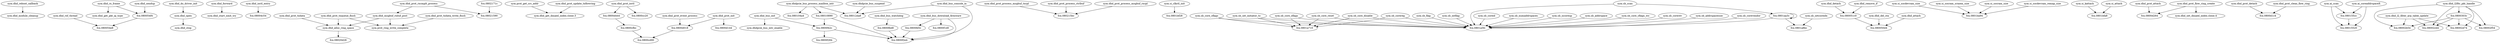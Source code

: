 digraph code {
  "0x08004914" [label="sym.dhd_reboot_callback"];
  "0x08004914" -> "0x080048d8";
  "0x080048d8" [label="sym.dhd_module_cleanup"];
  "0x08005640" [label="sym.dhd_rxf_thread"];
  "0x08005640" -> "0x080054e8";
  "0x080054e8" [label="fcn.080054e8"];
  "0x08008a68" [label="sym.dhd_open"];
  "0x08008a68" -> "0x080057bc";
  "0x080057bc" [label="sym.dhd_stop"];
  "0x080209a0" [label="sym.dhd_forward"];
  "0x080209a0" -> "0x08020558";
  "0x08020558" [label="sym.dhd_start_xmit_try"];
  "0x08009e20" [label="sym.dhd_ioctl_entry"];
  "0x08009e20" -> "0x08004c54";
  "0x08004c54" [label="fcn.08004c54"];
  "0x0802116c" [label="sym.dhd_alloc_ring_space"];
  "0x0802116c" -> "0x08020d28";
  "0x08020d28" [label="fcn.08020d28"];
  "0x0800ca20" [label="sym.prot_get_src_addr"];
  "0x0800ca20" -> "0x0800c8d0";
  "0x0800c8d0" [label="sym.dhd_get_dmaed_index.clone.3"];
  "0x0800d044" [label="sym.dhd_prot_event_process"];
  "0x0800d044" -> "0x0800d018";
  "0x0800d018" [label="fcn.0800d018"];
  "0x080212c0" [label="sym.dhd_msgbuf_rxbuf_post"];
  "0x080212c0" -> "0x0802116c";
  "0x0802116c" [label="sym.dhd_alloc_ring_space"];
  "0x080212c0" -> "0x08021230";
  "0x08021230" [label="sym.prot_ring_write_complete"];
  "0x0802187c" [label="sym.dhd_prot_rxcmplt_process"];
  "0x0802187c" -> "0x08021590";
  "0x08021590" [label="fcn.08021590"];
  "0x0802187c" -> "0x080212c0";
  "0x080212c0" [label="sym.dhd_msgbuf_rxbuf_post"];
  "0x08013004" [label="sym.dhdpcie_bus_process_mailbox_intr"];
  "0x08013004" -> "0x080104a4";
  "0x080104a4" [label="fcn.080104a4"];
  "0x08013004" -> "0x08012da8";
  "0x08012da8" [label="fcn.08012da8"];
  "0x08013004" -> "0x08010890";
  "0x08010890" [label="fcn.08010890"];
  "0x08021cb4" [label="sym.dhd_prot_process_msgbuf_txcpl"];
  "0x08021cb4" -> "0x080215bc";
  "0x080215bc" [label="fcn.080215bc"];
  "0x0801d30c" [label="sym.si_clkctl_init"];
  "0x0801d30c" -> "0x0801bf28";
  "0x0801bf28" [label="fcn.0801bf28"];
  "0x0801b72c" [label="sym.sb_core_reset"];
  "0x0801b72c" -> "0x0801a710";
  "0x0801a710" [label="fcn.0801a710"];
  "0x0801b72c" -> "0x0801a5fc";
  "0x0801a5fc" [label="fcn.0801a5fc"];
  "0x0801ac60" [label="sym.sb_core_cflags_wo"];
  "0x0801ac60" -> "0x0801a5fc";
  "0x0801a5fc" [label="fcn.0801a5fc"];
  "0x0802217c" [label="sym.dhd_prot_txdata"];
  "0x0802217c" -> "0x0802116c";
  "0x0802116c" [label="sym.dhd_alloc_ring_space"];
  "0x08014004" [label="sym.dhd_bus_init"];
  "0x08014004" -> "0x0800f42c";
  "0x0800f42c" [label="fcn.0800f42c"];
  "0x08014004" -> "0x08011710";
  "0x08011710" [label="sym.dhdpcie_bus_intr_enable"];
  "0x08007f8c" [label="sym.dhd_detach"];
  "0x08007f8c" -> "0x080051c0";
  "0x080051c0" [label="fcn.080051c0"];
  "0x0801e1f4" [label="sym.si_socdevram_size"];
  "0x0801e1f4" -> "0x0801ba94";
  "0x0801ba94" [label="fcn.0801ba94"];
  "0x0802213c" [label="sym.dhd_prot_txdata_write_flush"];
  "0x0802213c" -> "0x08021230";
  "0x08021230" [label="sym.prot_ring_write_complete"];
  "0x0801e9cc" [label="sym.si_socram_srmem_size"];
  "0x0801e9cc" -> "0x0801ba94";
  "0x0801ba94" [label="fcn.0801ba94"];
  "0x08021d50" [label="sym.dhd_prot_process_ctrlbuf"];
  "0x08021d50" -> "0x080215bc";
  "0x080215bc" [label="fcn.080215bc"];
  "0x0801c734" [label="sym.si_kattach"];
  "0x0801c734" -> "0x0801bfa8";
  "0x0801bfa8" [label="fcn.0801bfa8"];
  "0x0801aa18" [label="sym.sb_corerev"];
  "0x0801aa18" -> "0x0801a5fc";
  "0x0801a5fc" [label="fcn.0801a5fc"];
  "0x0801b544" [label="sym.sb_core_disable"];
  "0x0801b544" -> "0x0801a5fc";
  "0x0801a5fc" [label="fcn.0801a5fc"];
  "0x0801b544" -> "0x0801a710";
  "0x0801a710" [label="fcn.0801a710"];
  "0x0800e940" [label="sym.dhd_prot_flow_ring_create"];
  "0x0800e940" -> "0x0800d264";
  "0x0800d264" [label="fcn.0800d264"];
  "0x0800e940" -> "0x0800cb38";
  "0x0800cb38" [label="sym.dhd_set_dmaed_index.clone.4"];
  "0x0801ba3c" [label="sym.sb_addrspacesize"];
  "0x0801ba3c" -> "0x0801a5fc";
  "0x0801a5fc" [label="fcn.0801a5fc"];
  "0x0800aafc" [label="sym.dhd_rx_frame"];
  "0x0800aafc" -> "0x0800a958";
  "0x0800a958" [label="sym.dhd_get_pkt_ip_type"];
  "0x0800aafc" -> "0x080054f4";
  "0x080054f4" [label="fcn.080054f4"];
  "0x08005a40" [label="sym.dhd_del_sta"];
  "0x08005a40" -> "0x080050d4";
  "0x080050d4" [label="fcn.080050d4"];
  "0x0800d8a8" [label="sym.dhd_prot_detach"];
  "0x0800d8a8" -> "0x0800d1c4";
  "0x0800d1c4" [label="fcn.0800d1c4"];
  "0x0800da34" [label="sym.dhd_prot_attach"];
  "0x0800da34" -> "0x0800d264";
  "0x0800d264" [label="fcn.0800d264"];
  "0x08013c34" [label="sym.dhdpcie_bus_suspend"];
  "0x08013c34" -> "0x08012da8";
  "0x08012da8" [label="fcn.08012da8"];
  "0x08006eec" [label="sym.dhd_remove_if"];
  "0x08006eec" -> "0x080051c0";
  "0x080051c0" [label="fcn.080051c0"];
  "0x08012f30" [label="sym.dhd_bus_console_in"];
  "0x08012f30" -> "0x0800f2e4";
  "0x0800f2e4" [label="fcn.0800f2e4"];
  "0x08012f30" -> "0x08012da8";
  "0x08012da8" [label="fcn.08012da8"];
  "0x0801afc8" [label="sym.sb_setcoreidx"];
  "0x0801afc8" -> "0x0801a8bc";
  "0x0801a8bc" [label="fcn.0801a8bc"];
  "0x0800e17c" [label="sym.dhd_prot_ioctl"];
  "0x0800e17c" -> "0x0800cc20";
  "0x0800cc20" [label="fcn.0800cc20"];
  "0x0800e17c" -> "0x0800d444";
  "0x0800d444" [label="fcn.0800d444"];
  "0x0801aea0" [label="sym.sb_scan"];
  "0x0801aea0" -> "0x0801a5fc";
  "0x0801a5fc" [label="fcn.0801a5fc"];
  "0x0801aea0" -> "0x0801aa3c";
  "0x0801aa3c" [label="fcn.0801aa3c"];
  "0x08006774" [label="sym.dhd_sendup"];
  "0x08006774" -> "0x080054f4";
  "0x080054f4" [label="fcn.080054f4"];
  "0x0800de7c" [label="sym.dhd_prot_init"];
  "0x0800de7c" -> "0x0800d144";
  "0x0800d144" [label="fcn.0800d144"];
  "0x0800de7c" -> "0x0800d018";
  "0x0800d018" [label="fcn.0800d018"];
  "0x080156dc" [label="sym.ai_scan"];
  "0x080156dc" -> "0x08015520";
  "0x08015520" [label="fcn.08015520"];
  "0x080156dc" -> "0x080155cc";
  "0x080155cc" [label="fcn.080155cc"];
  "0x08008e58" [label="sym.dhd_attach"];
  "0x08008e58" -> "0x080050d4";
  "0x080050d4" [label="fcn.080050d4"];
  "0x0801a9fc" [label="sym.sb_corevendor"];
  "0x0801a9fc" -> "0x0801a5fc";
  "0x0801a5fc" [label="fcn.0801a5fc"];
  "0x0801aff8" [label="sym.sb_corereg"];
  "0x0801aff8" -> "0x0801a5fc";
  "0x0801a5fc" [label="fcn.0801a5fc"];
  "0x0801aff8" -> "0x0801a710";
  "0x0801a710" [label="fcn.0801a710"];
  "0x0800eb40" [label="sym.dhd_prot_clean_flow_ring"];
  "0x0800eb40" -> "0x0800d1c4";
  "0x0800d1c4" [label="fcn.0800d1c4"];
  "0x08021c18" [label="sym.dhd_prot_process_msgbuf_rxcpl"];
  "0x08021c18" -> "0x080215bc";
  "0x080215bc" [label="fcn.080215bc"];
  "0x0801ac9c" [label="sym.sb_core_cflags"];
  "0x0801ac9c" -> "0x0801a5fc";
  "0x0801a5fc" [label="fcn.0801a5fc"];
  "0x0801ac9c" -> "0x0801a710";
  "0x0801a710" [label="fcn.0801a710"];
  "0x08021df0" [label="sym.dhd_prot_txqueue_flush"];
  "0x08021df0" -> "0x0802116c";
  "0x0802116c" [label="sym.dhd_alloc_ring_space"];
  "0x08021df0" -> "0x08021230";
  "0x08021230" [label="sym.prot_ring_write_complete"];
  "0x0801e5cc" [label="sym.si_socram_size"];
  "0x0801e5cc" -> "0x0801ba94";
  "0x0801ba94" [label="fcn.0801ba94"];
  "0x0801b860" [label="sym.sb_set_initiator_to"];
  "0x0801b860" -> "0x0801a5fc";
  "0x0801a5fc" [label="fcn.0801a5fc"];
  "0x0801b860" -> "0x0801a710";
  "0x0801a710" [label="fcn.0801a710"];
  "0x0801c7e0" [label="sym.si_attach"];
  "0x0801c7e0" -> "0x0801bfa8";
  "0x0801bfa8" [label="fcn.0801bfa8"];
  "0x080045b8" [label="sym.dhd_l2_filter_arp_table_update"];
  "0x080045b8" -> "0x08002b54";
  "0x08002b54" [label="fcn.08002b54"];
  "0x080045b8" -> "0x08002cb4";
  "0x08002cb4" [label="fcn.08002cb4"];
  "0x080045b8" -> "0x08002d74";
  "0x08002d74" [label="fcn.08002d74"];
  "0x08015cf0" [label="sym.ai_coreaddrspaceX"];
  "0x08015cf0" -> "0x08015520";
  "0x08015520" [label="fcn.08015520"];
  "0x08015cf0" -> "0x080155cc";
  "0x080155cc" [label="fcn.080155cc"];
  "0x08011d5c" [label="sym.dhd_bus_download_firmware"];
  "0x08011d5c" -> "0x0800fd5c";
  "0x0800fd5c" [label="fcn.0800fd5c"];
  "0x08011d5c" -> "0x0800f2e4";
  "0x0800f2e4" [label="fcn.0800f2e4"];
  "0x08011d5c" -> "0x0800f1d0";
  "0x0800f1d0" [label="fcn.0800f1d0"];
  "0x0800e0d4" [label="sym.dhd_prot_update_txflowring"];
  "0x0800e0d4" -> "0x0800c8d0";
  "0x0800c8d0" [label="sym.dhd_get_dmaed_index.clone.3"];
  "0x0801e3a4" [label="sym.si_socdevram_remap_size"];
  "0x0801e3a4" -> "0x0801ba94";
  "0x0801ba94" [label="fcn.0801ba94"];
  "0x0801a9c0" [label="sym.sb_flag"];
  "0x0801a9c0" -> "0x0801a5fc";
  "0x0801a5fc" [label="fcn.0801a5fc"];
  "0x08011cec" [label="sym.dhd_bus_watchdog"];
  "0x08011cec" -> "0x0800fbd8";
  "0x0800fbd8" [label="fcn.0800fbd8"];
  "0x08008c04" [label="sym.dhd_do_driver_init"];
  "0x08008c04" -> "0x08008a68";
  "0x08008a68" [label="sym.dhd_open"];
  "0x0801b2c0" [label="sym.sb_intflag"];
  "0x0801b2c0" -> "0x0801a5fc";
  "0x0801a5fc" [label="fcn.0801a5fc"];
  "0x0801acf4" [label="sym.sb_core_sflags"];
  "0x0801acf4" -> "0x0801a5fc";
  "0x0801a5fc" [label="fcn.0801a5fc"];
  "0x0801acf4" -> "0x0801a710";
  "0x0801a710" [label="fcn.0801a710"];
  "0x0801a99c" [label="sym.sb_coreid"];
  "0x0801a99c" -> "0x0801a5fc";
  "0x0801a5fc" [label="fcn.0801a5fc"];
  "0x0801b380" [label="sym.sb_numaddrspaces"];
  "0x0801b380" -> "0x0801a5fc";
  "0x0801a5fc" [label="fcn.0801a5fc"];
  "0x0801ad4c" [label="sym.sb_iscoreup"];
  "0x0801ad4c" -> "0x0801a5fc";
  "0x0801a5fc" [label="fcn.0801a5fc"];
  "0x0801b3a0" [label="sym.sb_addrspace"];
  "0x0801b3a0" -> "0x0801a5fc";
  "0x0801a5fc" [label="fcn.0801a5fc"];
  "0x08003838" [label="sym.dhd_l2fltr_pkt_handle"];
  "0x08003838" -> "0x08002cb4";
  "0x08002cb4" [label="fcn.08002cb4"];
  "0x08003838" -> "0x08002d74";
  "0x08002d74" [label="fcn.08002d74"];
  "0x08003838" -> "0x0800303c";
  "0x0800303c" [label="fcn.0800303c"];
  "0x08003838" -> "0x08002b54";
  "0x08002b54" [label="fcn.08002b54"];
  "0x08003838" -> "0x08002f54";
  "0x08002f54" [label="fcn.08002f54"];
  "0x0800303c" [label="fcn.0800303c"];
  "0x0800303c" -> "0x08002cb4";
  "0x08002cb4" [label="fcn.08002cb4"];
  "0x0800303c" -> "0x08002f54";
  "0x08002f54" [label="fcn.08002f54"];
  "0x0800303c" -> "0x08002d74";
  "0x08002d74" [label="fcn.08002d74"];
  "0x0800303c" -> "0x08002b54";
  "0x08002b54" [label="fcn.08002b54"];
  "0x080054f4" [label="fcn.080054f4"];
  "0x080054f4" -> "0x080054e8";
  "0x080054e8" [label="fcn.080054e8"];
  "0x080051c0" [label="fcn.080051c0"];
  "0x080051c0" -> "0x080050d4";
  "0x080050d4" [label="fcn.080050d4"];
  "0x0800d018" [label="fcn.0800d018"];
  "0x0800d018" -> "0x0800cd90";
  "0x0800cd90" [label="fcn.0800cd90"];
  "0x0800cfbc" [label="fcn.0800cfbc"];
  "0x0800cfbc" -> "0x0800cd90";
  "0x0800cd90" [label="fcn.0800cd90"];
  "0x0800d444" [label="fcn.0800d444"];
  "0x0800d444" -> "0x0800cfbc";
  "0x0800cfbc" [label="fcn.0800cfbc"];
  "0x0800f42c" [label="fcn.0800f42c"];
  "0x0800f42c" -> "0x0800f284";
  "0x0800f284" [label="fcn.0800f284"];
  "0x0800f42c" -> "0x0800f2e4";
  "0x0800f2e4" [label="fcn.0800f2e4"];
  "0x0800fbd8" [label="fcn.0800fbd8"];
  "0x0800fbd8" -> "0x0800f2e4";
  "0x0800f2e4" [label="fcn.0800f2e4"];
  "0x0800fd5c" [label="fcn.0800fd5c"];
  "0x0800fd5c" -> "0x0800f2e4";
  "0x0800f2e4" [label="fcn.0800f2e4"];
  "0x08010890" [label="fcn.08010890"];
  "0x08010890" -> "0x0800f42c";
  "0x0800f42c" [label="fcn.0800f42c"];
  "0x08010890" -> "0x0800f2e4";
  "0x0800f2e4" [label="fcn.0800f2e4"];
  "0x080155cc" [label="fcn.080155cc"];
  "0x080155cc" -> "0x08015520";
  "0x08015520" [label="fcn.08015520"];
  "0x0801aa3c" [label="fcn.0801aa3c"];
  "0x0801aa3c" -> "0x0801a8bc";
  "0x0801a8bc" [label="fcn.0801a8bc"];
  "0x0801aa3c" -> "0x0801a5fc";
  "0x0801a5fc" [label="fcn.0801a5fc"];
  "0x0801aa3c" -> "0x0801aa3c";
  "0x0801aa3c" [label="fcn.0801aa3c"];
  "0x0802171c" [label="fcn.0802171c"];
  "0x0802171c" -> "0x08021590";
  "0x08021590" [label="fcn.08021590"];
}